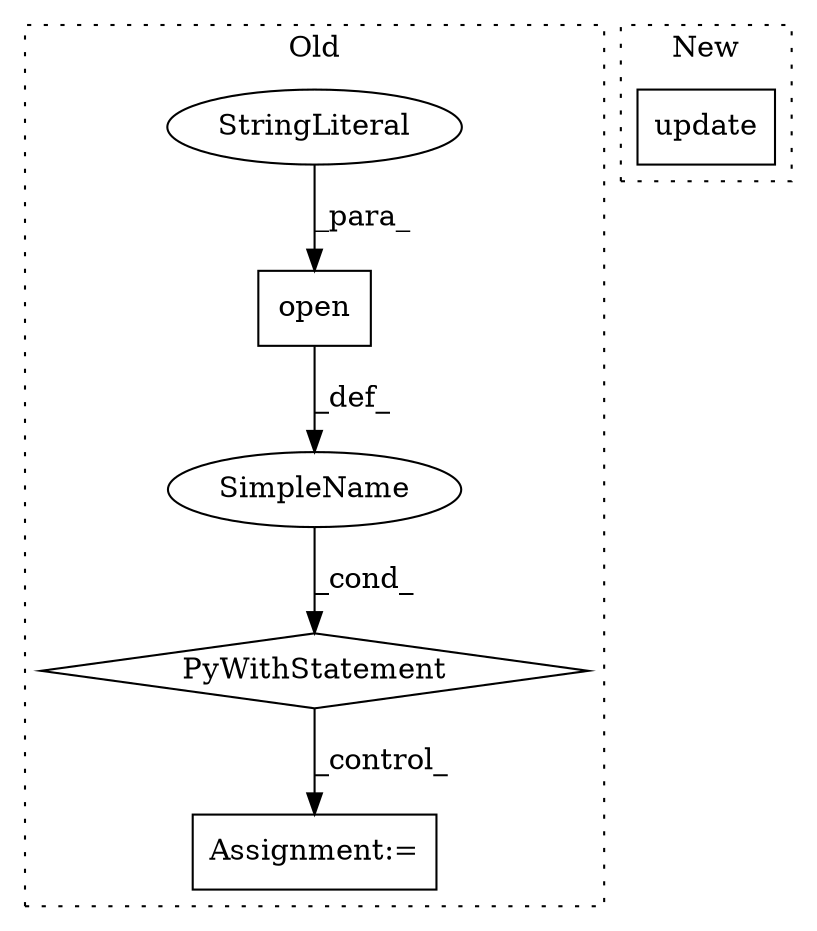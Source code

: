 digraph G {
subgraph cluster0 {
1 [label="open" a="32" s="1074,1092" l="5,1" shape="box"];
3 [label="Assignment:=" a="7" s="1108" l="10" shape="box"];
4 [label="SimpleName" a="42" s="" l="" shape="ellipse"];
5 [label="PyWithStatement" a="104" s="1064,1093" l="10,2" shape="diamond"];
6 [label="StringLiteral" a="45" s="1088" l="4" shape="ellipse"];
label = "Old";
style="dotted";
}
subgraph cluster1 {
2 [label="update" a="32" s="1329,1339" l="7,1" shape="box"];
label = "New";
style="dotted";
}
1 -> 4 [label="_def_"];
4 -> 5 [label="_cond_"];
5 -> 3 [label="_control_"];
6 -> 1 [label="_para_"];
}